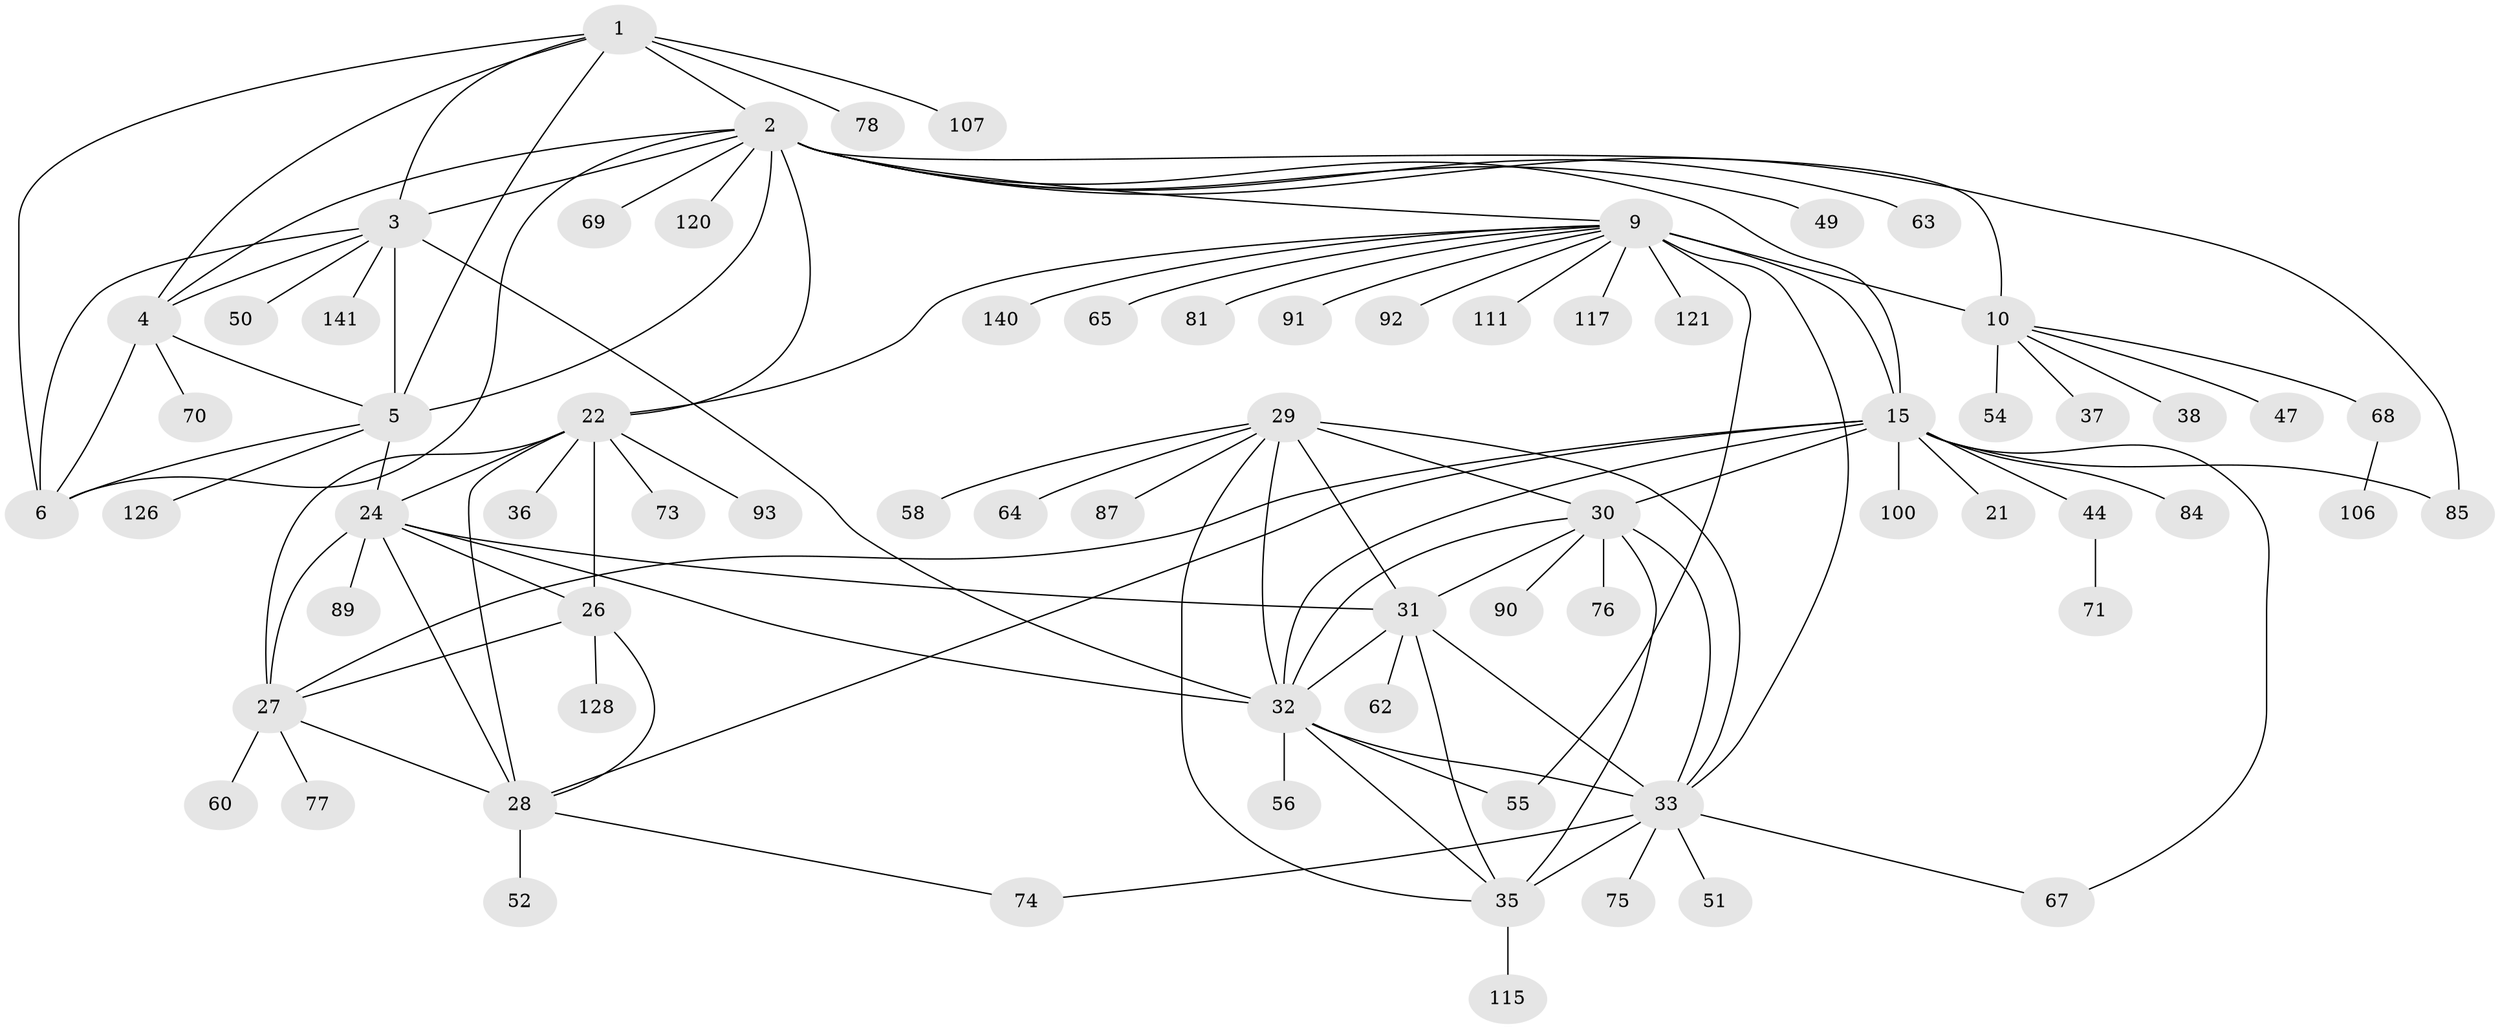 // original degree distribution, {8: 0.013986013986013986, 12: 0.006993006993006993, 10: 0.04895104895104895, 7: 0.04195804195804196, 9: 0.06993006993006994, 11: 0.03496503496503497, 6: 0.013986013986013986, 14: 0.006993006993006993, 13: 0.006993006993006993, 1: 0.5874125874125874, 3: 0.03496503496503497, 2: 0.1258741258741259, 5: 0.006993006993006993}
// Generated by graph-tools (version 1.1) at 2025/19/03/04/25 18:19:29]
// undirected, 71 vertices, 111 edges
graph export_dot {
graph [start="1"]
  node [color=gray90,style=filled];
  1;
  2 [super="+61+66+8+7"];
  3 [super="+46+88"];
  4;
  5 [super="+94"];
  6 [super="+83+98+119"];
  9 [super="+13+41+53+12+11+43"];
  10 [super="+14"];
  15 [super="+102+104+59+16+17"];
  21 [super="+133+118+97+42"];
  22 [super="+130+103+25+23+72"];
  24 [super="+48"];
  26;
  27;
  28;
  29;
  30;
  31 [super="+40+109+124"];
  32 [super="+95+136+132+39"];
  33 [super="+79+112+122+135+34"];
  35;
  36;
  37;
  38;
  44;
  47;
  49;
  50;
  51;
  52 [super="+138"];
  54;
  55;
  56;
  58;
  60;
  62;
  63;
  64;
  65;
  67;
  68;
  69;
  70;
  71;
  73;
  74;
  75;
  76;
  77;
  78;
  81;
  84;
  85 [super="+114+113"];
  87;
  89;
  90;
  91;
  92;
  93;
  100;
  106;
  107;
  111;
  115;
  117;
  120;
  121;
  126;
  128;
  140;
  141;
  1 -- 2 [weight=2];
  1 -- 3;
  1 -- 4;
  1 -- 5;
  1 -- 6;
  1 -- 78;
  1 -- 107;
  2 -- 3 [weight=2];
  2 -- 4 [weight=2];
  2 -- 5 [weight=2];
  2 -- 6 [weight=2];
  2 -- 49;
  2 -- 69;
  2 -- 85;
  2 -- 22;
  2 -- 120;
  2 -- 9 [weight=4];
  2 -- 10 [weight=2];
  2 -- 63;
  2 -- 15;
  3 -- 4;
  3 -- 5;
  3 -- 6;
  3 -- 32;
  3 -- 141;
  3 -- 50;
  4 -- 5;
  4 -- 6;
  4 -- 70;
  5 -- 6;
  5 -- 24;
  5 -- 126;
  9 -- 10 [weight=8];
  9 -- 65;
  9 -- 111;
  9 -- 81;
  9 -- 117;
  9 -- 55;
  9 -- 121;
  9 -- 91;
  9 -- 92;
  9 -- 33;
  9 -- 140;
  9 -- 22;
  9 -- 15;
  10 -- 68;
  10 -- 37;
  10 -- 38;
  10 -- 47;
  10 -- 54;
  15 -- 21 [weight=6];
  15 -- 32 [weight=2];
  15 -- 67;
  15 -- 100;
  15 -- 44;
  15 -- 85;
  15 -- 30;
  15 -- 84;
  15 -- 27;
  15 -- 28;
  22 -- 24 [weight=3];
  22 -- 26 [weight=3];
  22 -- 27 [weight=3];
  22 -- 28 [weight=3];
  22 -- 73;
  22 -- 36;
  22 -- 93;
  24 -- 26;
  24 -- 27;
  24 -- 28;
  24 -- 31;
  24 -- 89;
  24 -- 32;
  26 -- 27;
  26 -- 28;
  26 -- 128;
  27 -- 28;
  27 -- 60;
  27 -- 77;
  28 -- 52;
  28 -- 74;
  29 -- 30;
  29 -- 31;
  29 -- 32;
  29 -- 33 [weight=2];
  29 -- 35;
  29 -- 58;
  29 -- 64;
  29 -- 87;
  30 -- 31;
  30 -- 32;
  30 -- 33 [weight=2];
  30 -- 35;
  30 -- 76;
  30 -- 90;
  31 -- 32;
  31 -- 33 [weight=2];
  31 -- 35;
  31 -- 62;
  32 -- 33 [weight=2];
  32 -- 35;
  32 -- 55;
  32 -- 56;
  33 -- 35 [weight=2];
  33 -- 51;
  33 -- 75;
  33 -- 74;
  33 -- 67;
  35 -- 115;
  44 -- 71;
  68 -- 106;
}
